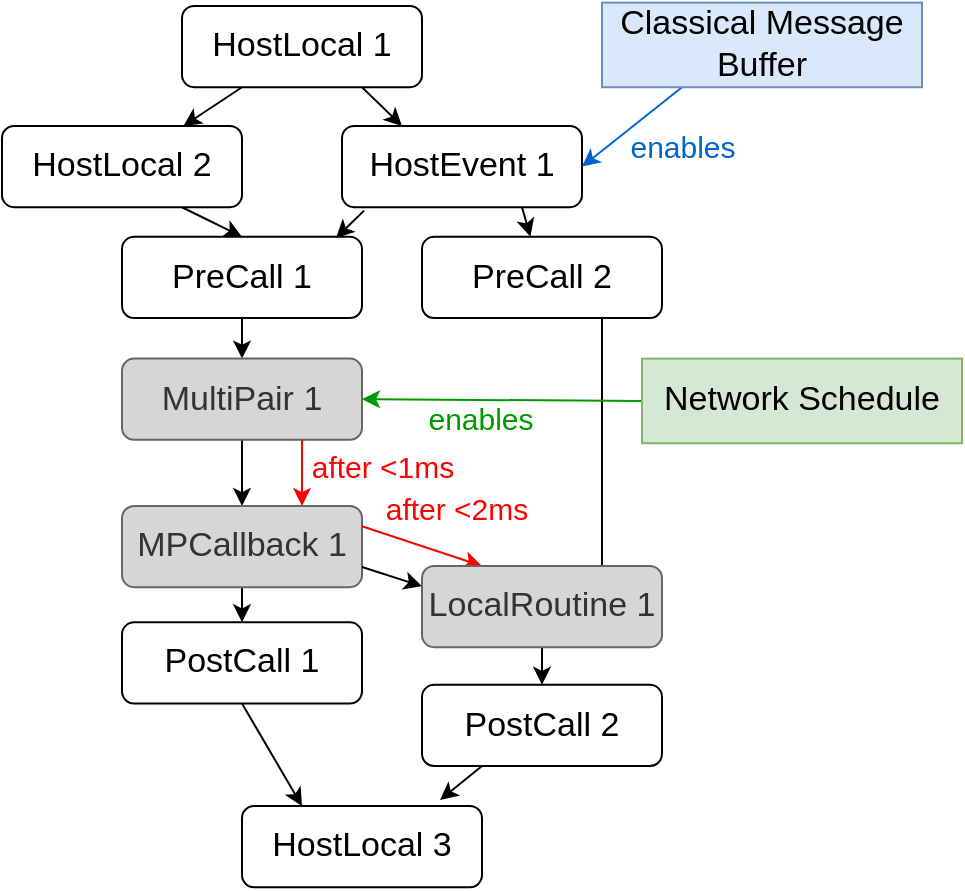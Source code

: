 <mxfile scale="12" border="0">
    <diagram id="Fc0HPpUWH6O65rgKbgAe" name="Page-1">
        <mxGraphModel dx="764" dy="543" grid="1" gridSize="10" guides="1" tooltips="1" connect="1" arrows="1" fold="1" page="1" pageScale="1" pageWidth="850" pageHeight="1100" math="0" shadow="0">
            <root>
                <mxCell id="0"/>
                <mxCell id="1" parent="0"/>
                <mxCell id="2" value="HostLocal 1" style="rounded=1;whiteSpace=wrap;html=1;fontSize=17;container=0;fillStyle=auto;" parent="1" vertex="1">
                    <mxGeometry x="270" y="170" width="120" height="40.615" as="geometry"/>
                </mxCell>
                <mxCell id="3" value="HostEvent 1" style="rounded=1;whiteSpace=wrap;html=1;fontSize=17;container=0;" parent="1" vertex="1">
                    <mxGeometry x="350" y="230.002" width="120" height="40.615" as="geometry"/>
                </mxCell>
                <mxCell id="8" style="edgeStyle=none;html=1;exitX=0.75;exitY=1;exitDx=0;exitDy=0;entryX=0.25;entryY=0;entryDx=0;entryDy=0;fontSize=17;" parent="1" source="2" target="3" edge="1">
                    <mxGeometry relative="1" as="geometry"/>
                </mxCell>
                <mxCell id="21" style="edgeStyle=none;html=1;exitX=0.5;exitY=1;exitDx=0;exitDy=0;entryX=0.5;entryY=0;entryDx=0;entryDy=0;" parent="1" source="4" target="11" edge="1">
                    <mxGeometry relative="1" as="geometry"/>
                </mxCell>
                <mxCell id="4" value="PreCall 1" style="rounded=1;whiteSpace=wrap;html=1;fontSize=17;container=0;" parent="1" vertex="1">
                    <mxGeometry x="240" y="285.385" width="120" height="40.615" as="geometry"/>
                </mxCell>
                <mxCell id="10" style="edgeStyle=none;html=1;exitX=0.092;exitY=1.042;exitDx=0;exitDy=0;entryX=0.892;entryY=0.015;entryDx=0;entryDy=0;fontSize=17;exitPerimeter=0;entryPerimeter=0;" parent="1" source="3" target="4" edge="1">
                    <mxGeometry relative="1" as="geometry"/>
                </mxCell>
                <mxCell id="24" style="edgeStyle=none;html=1;exitX=0.5;exitY=1;exitDx=0;exitDy=0;entryX=0.25;entryY=0;entryDx=0;entryDy=0;" parent="1" source="5" target="19" edge="1">
                    <mxGeometry relative="1" as="geometry"/>
                </mxCell>
                <mxCell id="5" value="PostCall 1" style="rounded=1;whiteSpace=wrap;html=1;fontSize=17;container=0;" parent="1" vertex="1">
                    <mxGeometry x="240" y="478.155" width="120" height="40.615" as="geometry"/>
                </mxCell>
                <mxCell id="9" style="edgeStyle=none;html=1;exitX=0.75;exitY=1;exitDx=0;exitDy=0;entryX=0.5;entryY=0;entryDx=0;entryDy=0;fontSize=17;" parent="1" source="6" target="4" edge="1">
                    <mxGeometry relative="1" as="geometry"/>
                </mxCell>
                <mxCell id="6" value="HostLocal 2" style="rounded=1;whiteSpace=wrap;html=1;fontSize=17;container=0;" parent="1" vertex="1">
                    <mxGeometry x="180" y="230.002" width="120" height="40.615" as="geometry"/>
                </mxCell>
                <mxCell id="7" style="edgeStyle=none;html=1;exitX=0.25;exitY=1;exitDx=0;exitDy=0;fontSize=17;" parent="1" source="2" target="6" edge="1">
                    <mxGeometry relative="1" as="geometry"/>
                </mxCell>
                <mxCell id="22" style="edgeStyle=none;html=1;exitX=0.5;exitY=1;exitDx=0;exitDy=0;entryX=0.5;entryY=0;entryDx=0;entryDy=0;" parent="1" source="11" target="12" edge="1">
                    <mxGeometry relative="1" as="geometry"/>
                </mxCell>
                <mxCell id="11" value="MultiPair 1" style="rounded=1;whiteSpace=wrap;html=1;fontSize=17;container=0;fillColor=#D6D6D6;strokeColor=#666666;fontColor=#333333;" parent="1" vertex="1">
                    <mxGeometry x="240" y="346.308" width="120" height="40.615" as="geometry"/>
                </mxCell>
                <mxCell id="23" style="edgeStyle=none;html=1;exitX=0.5;exitY=1;exitDx=0;exitDy=0;entryX=0.5;entryY=0;entryDx=0;entryDy=0;" parent="1" source="12" target="5" edge="1">
                    <mxGeometry relative="1" as="geometry"/>
                </mxCell>
                <mxCell id="33" value="after &amp;lt;1ms" style="edgeStyle=none;html=1;exitX=0.75;exitY=0;exitDx=0;exitDy=0;entryX=0.75;entryY=1;entryDx=0;entryDy=0;strokeColor=#FF0000;fontColor=#FF0000;startArrow=classic;startFill=1;endArrow=none;endFill=0;fontSize=15;labelBackgroundColor=none;" parent="1" source="12" target="11" edge="1">
                    <mxGeometry x="0.209" y="-40" relative="1" as="geometry">
                        <mxPoint as="offset"/>
                    </mxGeometry>
                </mxCell>
                <mxCell id="12" value="MPCallback 1" style="rounded=1;whiteSpace=wrap;html=1;fontSize=17;container=0;fillColor=#D6D6D6;strokeColor=#666666;fontColor=#333333;" parent="1" vertex="1">
                    <mxGeometry x="240" y="420.002" width="120" height="40.615" as="geometry"/>
                </mxCell>
                <mxCell id="27" style="edgeStyle=none;html=1;exitX=0.75;exitY=1;exitDx=0;exitDy=0;" parent="1" source="13" edge="1">
                    <mxGeometry relative="1" as="geometry">
                        <mxPoint x="480" y="460" as="targetPoint"/>
                    </mxGeometry>
                </mxCell>
                <mxCell id="13" value="PreCall 2" style="rounded=1;whiteSpace=wrap;html=1;fontSize=17;container=0;" parent="1" vertex="1">
                    <mxGeometry x="390" y="285.385" width="120" height="40.615" as="geometry"/>
                </mxCell>
                <mxCell id="14" style="edgeStyle=none;html=1;exitX=0.75;exitY=1;exitDx=0;exitDy=0;fontSize=17;" parent="1" source="3" target="13" edge="1">
                    <mxGeometry relative="1" as="geometry"/>
                </mxCell>
                <mxCell id="26" style="edgeStyle=none;html=1;exitX=0.5;exitY=1;exitDx=0;exitDy=0;entryX=0.5;entryY=0;entryDx=0;entryDy=0;" parent="1" source="15" target="18" edge="1">
                    <mxGeometry relative="1" as="geometry"/>
                </mxCell>
                <mxCell id="34" value="after &amp;lt;2ms" style="edgeStyle=none;html=1;exitX=0.25;exitY=0;exitDx=0;exitDy=0;entryX=1;entryY=0.25;entryDx=0;entryDy=0;fontColor=#FF0000;strokeColor=#FF0000;startArrow=classic;startFill=1;endArrow=none;endFill=0;fontSize=15;labelBackgroundColor=none;" parent="1" source="15" target="12" edge="1">
                    <mxGeometry x="-0.323" y="-23" relative="1" as="geometry">
                        <mxPoint as="offset"/>
                    </mxGeometry>
                </mxCell>
                <mxCell id="15" value="LocalRoutine 1" style="rounded=1;whiteSpace=wrap;html=1;fontSize=17;container=0;fillColor=#D6D6D6;strokeColor=#666666;fontColor=#333333;" parent="1" vertex="1">
                    <mxGeometry x="390" y="449.995" width="120" height="40.615" as="geometry"/>
                </mxCell>
                <mxCell id="16" style="edgeStyle=none;html=1;exitX=1;exitY=0.75;exitDx=0;exitDy=0;fontSize=17;entryX=0;entryY=0.25;entryDx=0;entryDy=0;" parent="1" source="12" target="15" edge="1">
                    <mxGeometry relative="1" as="geometry">
                        <mxPoint x="400" y="460" as="targetPoint"/>
                    </mxGeometry>
                </mxCell>
                <mxCell id="25" style="edgeStyle=none;html=1;exitX=0.25;exitY=1;exitDx=0;exitDy=0;entryX=0.825;entryY=-0.074;entryDx=0;entryDy=0;entryPerimeter=0;" parent="1" source="18" target="19" edge="1">
                    <mxGeometry relative="1" as="geometry"/>
                </mxCell>
                <mxCell id="18" value="PostCall 2" style="rounded=1;whiteSpace=wrap;html=1;fontSize=17;container=0;" parent="1" vertex="1">
                    <mxGeometry x="390" y="509.389" width="120" height="40.615" as="geometry"/>
                </mxCell>
                <mxCell id="19" value="HostLocal 3" style="rounded=1;whiteSpace=wrap;html=1;fontSize=17;container=0;" parent="1" vertex="1">
                    <mxGeometry x="300" y="570.005" width="120" height="40.615" as="geometry"/>
                </mxCell>
                <mxCell id="29" value="enables" style="edgeStyle=none;html=1;exitX=0.25;exitY=1;exitDx=0;exitDy=0;strokeColor=#0066CC;fontColor=#0066CC;fontSize=15;labelBackgroundColor=none;entryX=1;entryY=0.5;entryDx=0;entryDy=0;" parent="1" source="28" target="3" edge="1">
                    <mxGeometry x="-0.428" y="23" relative="1" as="geometry">
                        <mxPoint x="450" y="230" as="targetPoint"/>
                        <mxPoint as="offset"/>
                    </mxGeometry>
                </mxCell>
                <mxCell id="28" value="Classical Message Buffer" style="rounded=0;whiteSpace=wrap;html=1;fontSize=17;fillColor=#dae8fc;strokeColor=#6c8ebf;" parent="1" vertex="1">
                    <mxGeometry x="480" y="168.31" width="160" height="42.31" as="geometry"/>
                </mxCell>
                <mxCell id="31" value="enables" style="edgeStyle=none;html=1;exitX=0;exitY=0.5;exitDx=0;exitDy=0;entryX=1;entryY=0.5;entryDx=0;entryDy=0;strokeColor=#009900;fontColor=#009900;fontSize=15;labelBackgroundColor=none;" parent="1" source="30" target="11" edge="1">
                    <mxGeometry x="0.156" y="9" relative="1" as="geometry">
                        <mxPoint as="offset"/>
                    </mxGeometry>
                </mxCell>
                <mxCell id="30" value="Network Schedule" style="rounded=0;whiteSpace=wrap;html=1;fontSize=17;fillColor=#d5e8d4;strokeColor=#82b366;" parent="1" vertex="1">
                    <mxGeometry x="500" y="346.31" width="160" height="42.31" as="geometry"/>
                </mxCell>
            </root>
        </mxGraphModel>
    </diagram>
</mxfile>